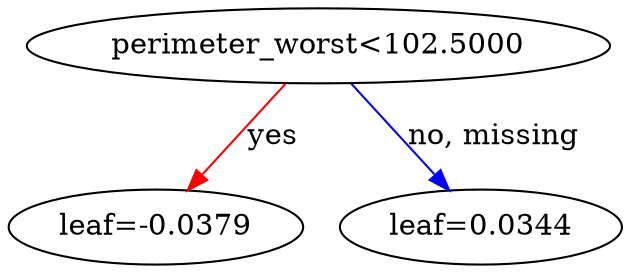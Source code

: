 digraph {
    graph [ rankdir=TB ]
    graph [ rankdir="UD" ]

    0 [ label="perimeter_worst<102.5000" ]
    0 -> 1 [label="yes" color="#FF0000"]
    0 -> 2 [label="no, missing" color="#0000FF"]

    1 [ label="leaf=-0.0379" ]

    2 [ label="leaf=0.0344" ]
}

